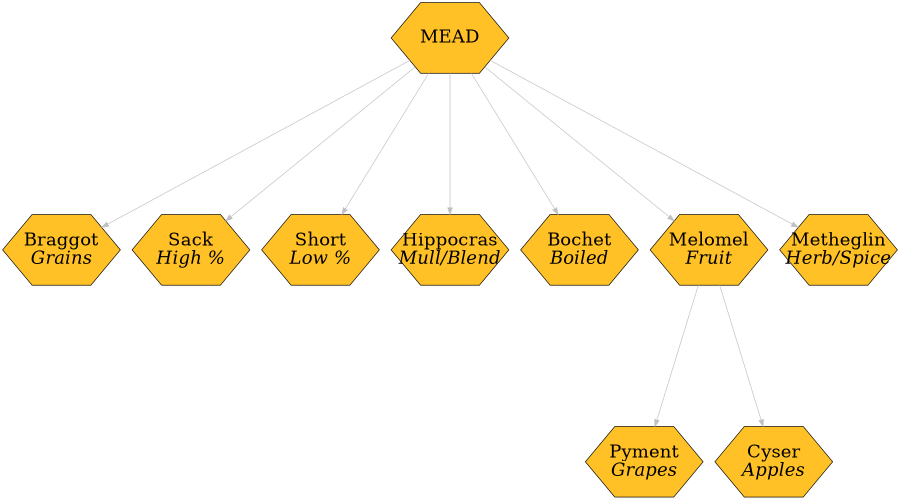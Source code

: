 digraph twopi {

graph [
  size="6,6"
  dpi=100
  ranksep=3
  bgcolor=transparent
]

node [
  shape=hexagon
  style = filled
  fillcolor=goldenrod1
  fixedsize=shape
  width=2.5
  height=1.5
  fontname="Times-Roman"
  fontsize=28
]

edge [color=grey]
// Drinks
MEAD
Braggot [label=<Braggot<br/><i>Grains</i>>]
Sack [label=<Sack<br/><i>High %</i>>]
Short [label=<Short<br/><i>Low %</i>>]
Hippocras [label=<Hippocras<br/><i>Mull/Blend</i>>]
Bochet [label=<Bochet<br/><i>Boiled</i>>]
Melomel  [label=<Melomel<br/><i>Fruit</i>>]
Pyment [label=<Pyment<br/><i>Grapes</i>>]
Cyser [label=<Cyser<br/><i>Apples</i>>]
Metheglin [label=<Metheglin<br/><i>Herb/Spice</i>>]



MEAD -> {Melomel Metheglin Braggot Sack Short Bochet Hippocras}
Melomel -> {Cyser Pyment}
}
